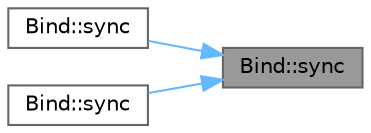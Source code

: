 digraph "Bind::sync"
{
 // LATEX_PDF_SIZE
  bgcolor="transparent";
  edge [fontname=Helvetica,fontsize=10,labelfontname=Helvetica,labelfontsize=10];
  node [fontname=Helvetica,fontsize=10,shape=box,height=0.2,width=0.4];
  rankdir="RL";
  Node1 [id="Node000001",label="Bind::sync",height=0.2,width=0.4,color="gray40", fillcolor="grey60", style="filled", fontcolor="black",tooltip="Synchronizes the bind with the current state."];
  Node1 -> Node2 [id="edge1_Node000001_Node000002",dir="back",color="steelblue1",style="solid",tooltip=" "];
  Node2 [id="Node000002",label="Bind::sync",height=0.2,width=0.4,color="grey40", fillcolor="white", style="filled",URL="$class_bind.html#a499a45edadc5ff67b847943b8d77b936",tooltip="Synchronizes a BindView object with the BindCanvas screen. Same as sync(BindView *obj) but uses the o..."];
  Node1 -> Node3 [id="edge2_Node000001_Node000003",dir="back",color="steelblue1",style="solid",tooltip=" "];
  Node3 [id="Node000003",label="Bind::sync",height=0.2,width=0.4,color="grey40", fillcolor="white", style="filled",URL="$class_bind.html#aa41b7fbed8b4621d141f8ba71415fec5",tooltip="Prints terminal data in a BindTerminal object."];
}
